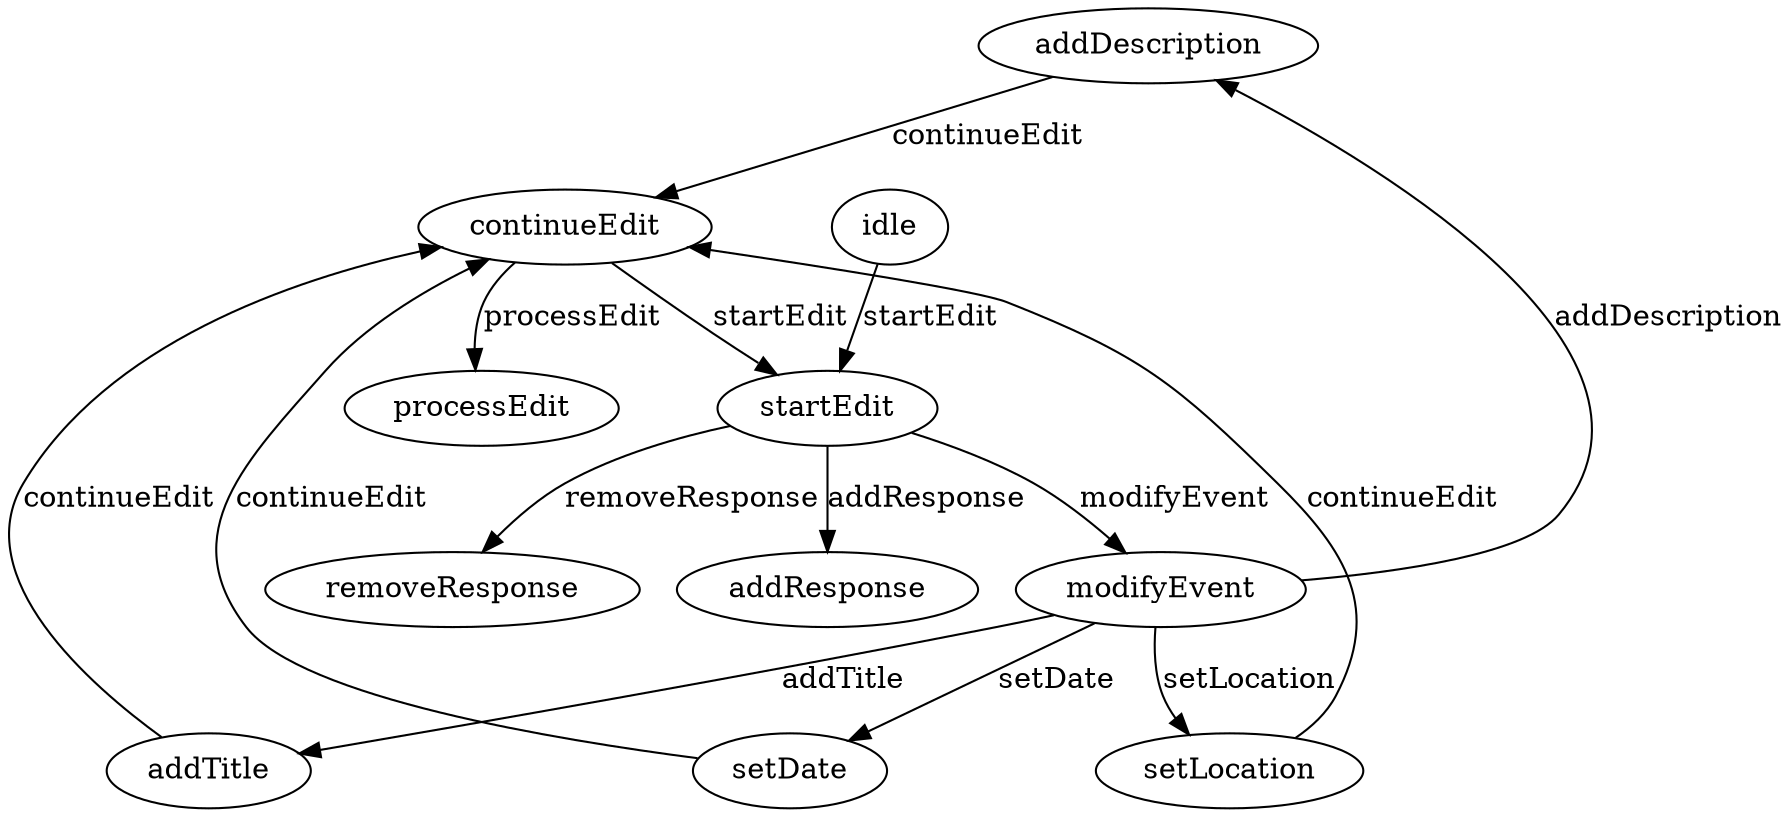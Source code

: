 digraph fsm {
    "addDescription" -> "continueEdit" [ label = "continueEdit" ];
    "addTitle" -> "continueEdit" [ label = "continueEdit" ];
    "continueEdit" -> "processEdit" [ label = "processEdit" ];
    "continueEdit" -> "startEdit" [ label = "startEdit" ];
    "idle" -> "startEdit" [ label = "startEdit" ];
    "modifyEvent" -> "addDescription" [ label = "addDescription" ];
    "modifyEvent" -> "addTitle" [ label = "addTitle" ];
    "modifyEvent" -> "setDate" [ label = "setDate" ];
    "modifyEvent" -> "setLocation" [ label = "setLocation" ];
    "setDate" -> "continueEdit" [ label = "continueEdit" ];
    "setLocation" -> "continueEdit" [ label = "continueEdit" ];
    "startEdit" -> "addResponse" [ label = "addResponse" ];
    "startEdit" -> "modifyEvent" [ label = "modifyEvent" ];
    "startEdit" -> "removeResponse" [ label = "removeResponse" ];

    "addDescription";
    "addResponse";
    "addTitle";
    "continueEdit";
    "idle";
    "modifyEvent";
    "processEdit";
    "removeResponse";
    "setDate";
    "setLocation";
    "startEdit";
}
